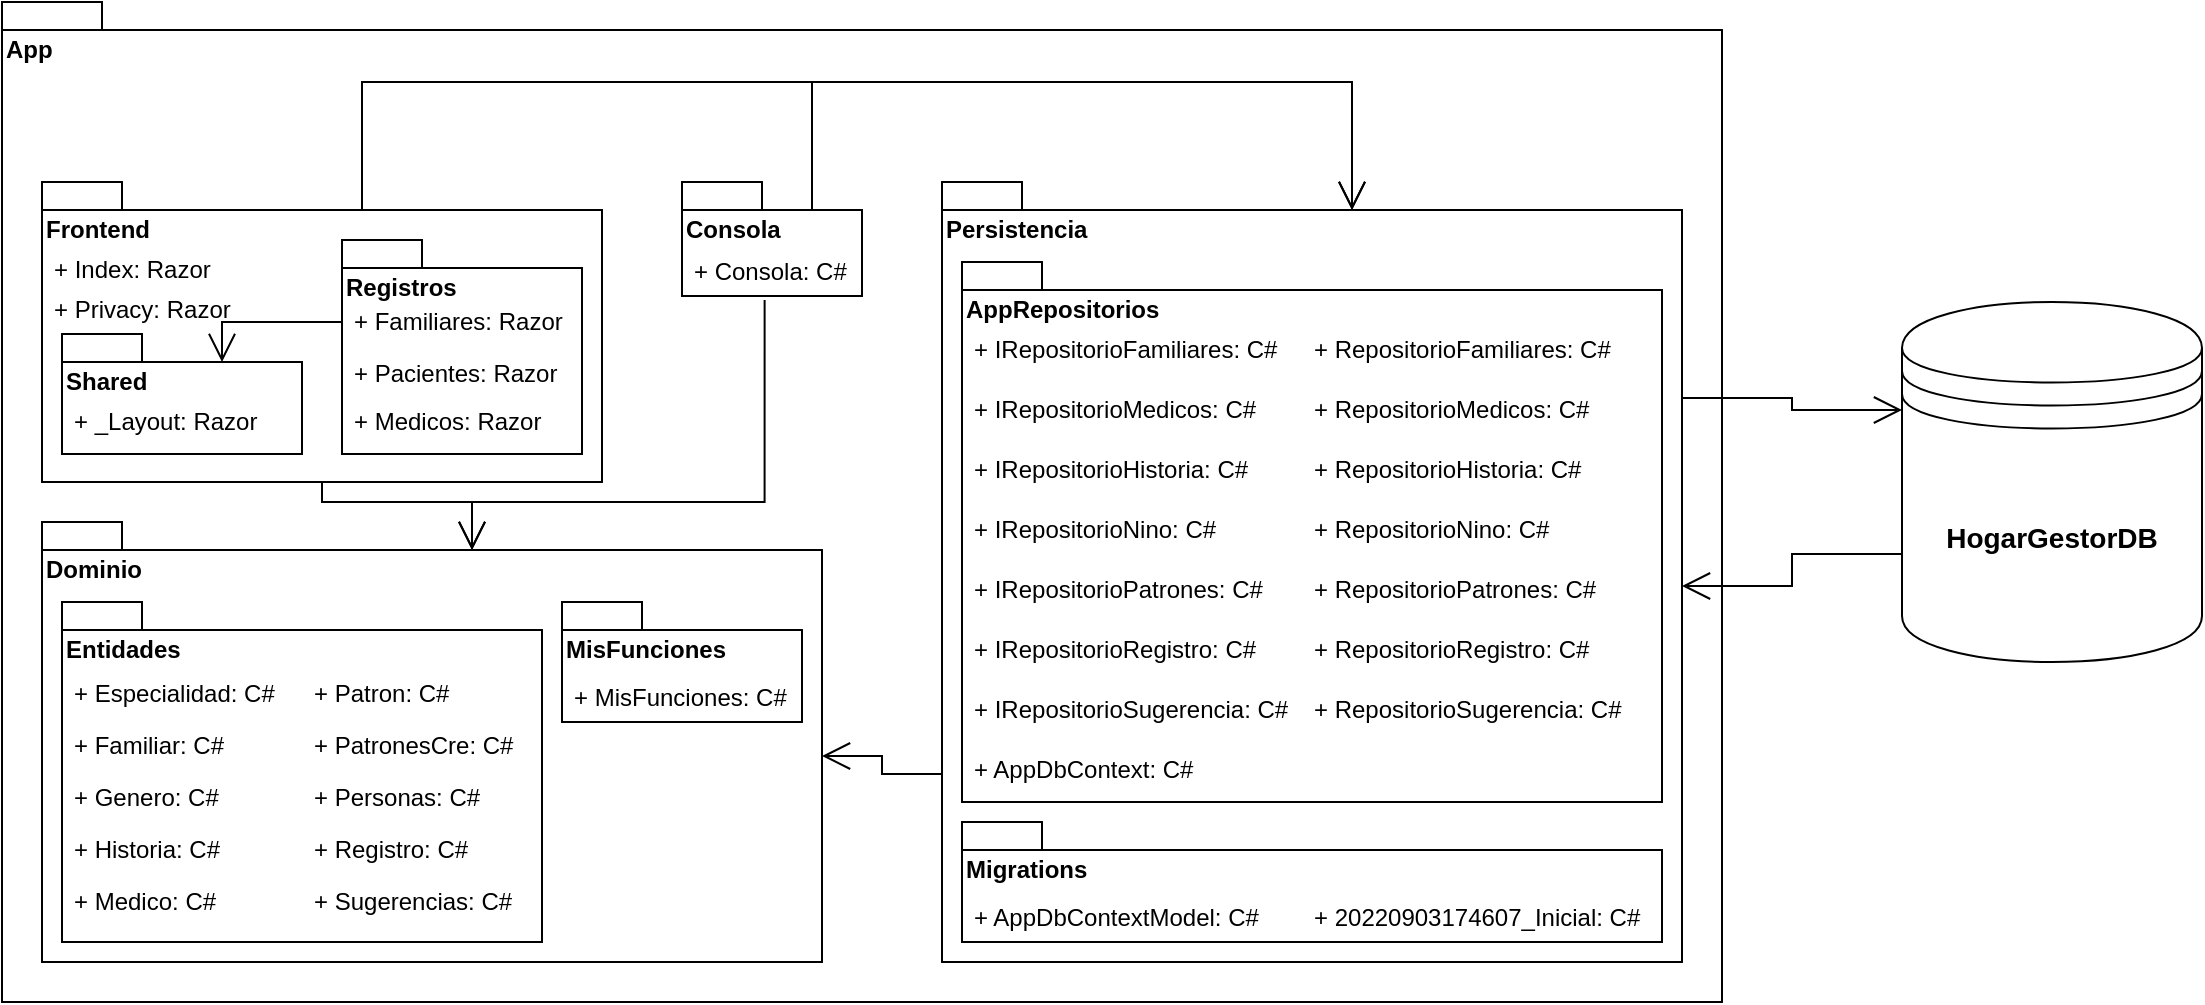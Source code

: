 <mxfile version="20.2.8" type="device"><diagram name="Page-1" id="b5b7bab2-c9e2-2cf4-8b2a-24fd1a2a6d21"><mxGraphModel dx="868" dy="1403" grid="1" gridSize="10" guides="1" tooltips="1" connect="1" arrows="1" fold="1" page="1" pageScale="1" pageWidth="1400" pageHeight="850" background="none" math="0" shadow="0"><root><mxCell id="0"/><mxCell id="1" parent="0"/><mxCell id="ND1GNQsgHnfWIWmhhfNs-6" value="App" style="shape=folder;fontStyle=1;spacingTop=10;tabWidth=40;tabHeight=14;tabPosition=left;html=1;verticalAlign=top;align=left;horizontal=1;fontSize=12;labelPosition=center;verticalLabelPosition=middle;" parent="1" vertex="1"><mxGeometry x="40" y="-800" width="860" height="500" as="geometry"/></mxCell><mxCell id="ND1GNQsgHnfWIWmhhfNs-27" value="" style="group" parent="1" vertex="1" connectable="0"><mxGeometry x="380" y="-710" width="90" height="57" as="geometry"/></mxCell><mxCell id="ND1GNQsgHnfWIWmhhfNs-46" value="" style="group" parent="ND1GNQsgHnfWIWmhhfNs-27" vertex="1" connectable="0"><mxGeometry width="90" height="57" as="geometry"/></mxCell><mxCell id="ND1GNQsgHnfWIWmhhfNs-5" value="Consola" style="shape=folder;fontStyle=1;spacingTop=10;tabWidth=40;tabHeight=14;tabPosition=left;html=1;verticalAlign=top;align=left;" parent="ND1GNQsgHnfWIWmhhfNs-46" vertex="1"><mxGeometry width="90" height="57" as="geometry"/></mxCell><mxCell id="ND1GNQsgHnfWIWmhhfNs-26" value="+ Consola: C#" style="text;strokeColor=none;fillColor=none;align=left;verticalAlign=top;spacingLeft=4;spacingRight=4;overflow=hidden;rotatable=0;points=[[0,0.5],[1,0.5]];portConstraint=eastwest;fontSize=12;" parent="ND1GNQsgHnfWIWmhhfNs-46" vertex="1"><mxGeometry y="31" width="90" height="26" as="geometry"/></mxCell><mxCell id="ND1GNQsgHnfWIWmhhfNs-44" value="" style="group" parent="1" vertex="1" connectable="0"><mxGeometry x="60" y="-540" width="390" height="220" as="geometry"/></mxCell><mxCell id="ND1GNQsgHnfWIWmhhfNs-3" value="Dominio" style="shape=folder;fontStyle=1;spacingTop=10;tabWidth=40;tabHeight=14;tabPosition=left;html=1;verticalAlign=top;align=left;" parent="ND1GNQsgHnfWIWmhhfNs-44" vertex="1"><mxGeometry width="390" height="220" as="geometry"/></mxCell><mxCell id="ND1GNQsgHnfWIWmhhfNs-40" value="" style="group" parent="ND1GNQsgHnfWIWmhhfNs-44" vertex="1" connectable="0"><mxGeometry x="10" y="40" width="240" height="170" as="geometry"/></mxCell><mxCell id="ND1GNQsgHnfWIWmhhfNs-28" value="Entidades" style="shape=folder;fontStyle=1;spacingTop=10;tabWidth=40;tabHeight=14;tabPosition=left;html=1;fontSize=12;verticalAlign=top;align=left;" parent="ND1GNQsgHnfWIWmhhfNs-40" vertex="1"><mxGeometry width="240" height="170" as="geometry"/></mxCell><mxCell id="ND1GNQsgHnfWIWmhhfNs-29" value="+ Especialidad: C#" style="text;strokeColor=none;fillColor=none;align=left;verticalAlign=top;spacingLeft=4;spacingRight=4;overflow=hidden;rotatable=0;points=[[0,0.5],[1,0.5]];portConstraint=eastwest;fontSize=12;" parent="ND1GNQsgHnfWIWmhhfNs-40" vertex="1"><mxGeometry y="32" width="120" height="26" as="geometry"/></mxCell><mxCell id="ND1GNQsgHnfWIWmhhfNs-31" value="+ Familiar: C#" style="text;strokeColor=none;fillColor=none;align=left;verticalAlign=top;spacingLeft=4;spacingRight=4;overflow=hidden;rotatable=0;points=[[0,0.5],[1,0.5]];portConstraint=eastwest;fontSize=12;" parent="ND1GNQsgHnfWIWmhhfNs-40" vertex="1"><mxGeometry y="58" width="120" height="26" as="geometry"/></mxCell><mxCell id="ND1GNQsgHnfWIWmhhfNs-32" value="+ Genero: C#" style="text;strokeColor=none;fillColor=none;align=left;verticalAlign=top;spacingLeft=4;spacingRight=4;overflow=hidden;rotatable=0;points=[[0,0.5],[1,0.5]];portConstraint=eastwest;fontSize=12;" parent="ND1GNQsgHnfWIWmhhfNs-40" vertex="1"><mxGeometry y="84" width="120" height="26" as="geometry"/></mxCell><mxCell id="ND1GNQsgHnfWIWmhhfNs-33" value="+ Historia: C#" style="text;strokeColor=none;fillColor=none;align=left;verticalAlign=top;spacingLeft=4;spacingRight=4;overflow=hidden;rotatable=0;points=[[0,0.5],[1,0.5]];portConstraint=eastwest;fontSize=12;" parent="ND1GNQsgHnfWIWmhhfNs-40" vertex="1"><mxGeometry y="110" width="120" height="26" as="geometry"/></mxCell><mxCell id="ND1GNQsgHnfWIWmhhfNs-34" value="+ Medico: C#" style="text;strokeColor=none;fillColor=none;align=left;verticalAlign=top;spacingLeft=4;spacingRight=4;overflow=hidden;rotatable=0;points=[[0,0.5],[1,0.5]];portConstraint=eastwest;fontSize=12;" parent="ND1GNQsgHnfWIWmhhfNs-40" vertex="1"><mxGeometry y="136" width="120" height="26" as="geometry"/></mxCell><mxCell id="ND1GNQsgHnfWIWmhhfNs-35" value="+ Patron: C#" style="text;strokeColor=none;fillColor=none;align=left;verticalAlign=top;spacingLeft=4;spacingRight=4;overflow=hidden;rotatable=0;points=[[0,0.5],[1,0.5]];portConstraint=eastwest;fontSize=12;" parent="ND1GNQsgHnfWIWmhhfNs-40" vertex="1"><mxGeometry x="120" y="32" width="120" height="26" as="geometry"/></mxCell><mxCell id="ND1GNQsgHnfWIWmhhfNs-36" value="+ PatronesCre: C#" style="text;strokeColor=none;fillColor=none;align=left;verticalAlign=top;spacingLeft=4;spacingRight=4;overflow=hidden;rotatable=0;points=[[0,0.5],[1,0.5]];portConstraint=eastwest;fontSize=12;" parent="ND1GNQsgHnfWIWmhhfNs-40" vertex="1"><mxGeometry x="120" y="58" width="120" height="26" as="geometry"/></mxCell><mxCell id="ND1GNQsgHnfWIWmhhfNs-37" value="+ Personas: C#" style="text;strokeColor=none;fillColor=none;align=left;verticalAlign=top;spacingLeft=4;spacingRight=4;overflow=hidden;rotatable=0;points=[[0,0.5],[1,0.5]];portConstraint=eastwest;fontSize=12;" parent="ND1GNQsgHnfWIWmhhfNs-40" vertex="1"><mxGeometry x="120" y="84" width="120" height="26" as="geometry"/></mxCell><mxCell id="ND1GNQsgHnfWIWmhhfNs-38" value="+ Registro: C#" style="text;strokeColor=none;fillColor=none;align=left;verticalAlign=top;spacingLeft=4;spacingRight=4;overflow=hidden;rotatable=0;points=[[0,0.5],[1,0.5]];portConstraint=eastwest;fontSize=12;" parent="ND1GNQsgHnfWIWmhhfNs-40" vertex="1"><mxGeometry x="120" y="110" width="120" height="26" as="geometry"/></mxCell><mxCell id="ND1GNQsgHnfWIWmhhfNs-39" value="+ Sugerencias: C#" style="text;strokeColor=none;fillColor=none;align=left;verticalAlign=top;spacingLeft=4;spacingRight=4;overflow=hidden;rotatable=0;points=[[0,0.5],[1,0.5]];portConstraint=eastwest;fontSize=12;" parent="ND1GNQsgHnfWIWmhhfNs-40" vertex="1"><mxGeometry x="120" y="136" width="120" height="26" as="geometry"/></mxCell><mxCell id="ND1GNQsgHnfWIWmhhfNs-43" value="" style="group" parent="ND1GNQsgHnfWIWmhhfNs-44" vertex="1" connectable="0"><mxGeometry x="260" y="40" width="120" height="60" as="geometry"/></mxCell><mxCell id="ND1GNQsgHnfWIWmhhfNs-41" value="MisFunciones" style="shape=folder;fontStyle=1;spacingTop=10;tabWidth=40;tabHeight=14;tabPosition=left;html=1;fontSize=12;verticalAlign=top;align=left;" parent="ND1GNQsgHnfWIWmhhfNs-43" vertex="1"><mxGeometry width="120" height="60" as="geometry"/></mxCell><mxCell id="ND1GNQsgHnfWIWmhhfNs-42" value="+ MisFunciones: C#" style="text;strokeColor=none;fillColor=none;align=left;verticalAlign=top;spacingLeft=4;spacingRight=4;overflow=hidden;rotatable=0;points=[[0,0.5],[1,0.5]];portConstraint=eastwest;fontSize=12;" parent="ND1GNQsgHnfWIWmhhfNs-43" vertex="1"><mxGeometry y="34" width="120" height="26" as="geometry"/></mxCell><mxCell id="ND1GNQsgHnfWIWmhhfNs-45" value="" style="group" parent="1" vertex="1" connectable="0"><mxGeometry x="60" y="-710" width="280" height="150" as="geometry"/></mxCell><mxCell id="ND1GNQsgHnfWIWmhhfNs-2" value="Frontend" style="shape=folder;fontStyle=1;spacingTop=10;tabWidth=40;tabHeight=14;tabPosition=left;html=1;verticalAlign=top;align=left;horizontal=1;fontSize=12;labelPosition=center;verticalLabelPosition=middle;" parent="ND1GNQsgHnfWIWmhhfNs-45" vertex="1"><mxGeometry width="280" height="150" as="geometry"/></mxCell><mxCell id="ND1GNQsgHnfWIWmhhfNs-18" value="" style="group" parent="ND1GNQsgHnfWIWmhhfNs-45" vertex="1" connectable="0"><mxGeometry x="150" y="29" width="120" height="107" as="geometry"/></mxCell><mxCell id="ND1GNQsgHnfWIWmhhfNs-7" value="Registros" style="shape=folder;fontStyle=1;spacingTop=10;tabWidth=40;tabHeight=14;tabPosition=left;html=1;fontSize=12;verticalAlign=top;align=left;" parent="ND1GNQsgHnfWIWmhhfNs-18" vertex="1"><mxGeometry width="120" height="107" as="geometry"/></mxCell><mxCell id="ND1GNQsgHnfWIWmhhfNs-15" value="+ Familiares: Razor" style="text;strokeColor=none;fillColor=none;align=left;verticalAlign=top;spacingLeft=4;spacingRight=4;overflow=hidden;rotatable=0;points=[[0,0.5],[1,0.5]];portConstraint=eastwest;fontSize=12;" parent="ND1GNQsgHnfWIWmhhfNs-18" vertex="1"><mxGeometry y="27" width="120" height="26" as="geometry"/></mxCell><mxCell id="ND1GNQsgHnfWIWmhhfNs-16" value="+ Pacientes: Razor" style="text;strokeColor=none;fillColor=none;align=left;verticalAlign=top;spacingLeft=4;spacingRight=4;overflow=hidden;rotatable=0;points=[[0,0.5],[1,0.5]];portConstraint=eastwest;fontSize=12;" parent="ND1GNQsgHnfWIWmhhfNs-18" vertex="1"><mxGeometry y="53" width="120" height="26" as="geometry"/></mxCell><mxCell id="ND1GNQsgHnfWIWmhhfNs-17" value="+ Medicos: Razor" style="text;strokeColor=none;fillColor=none;align=left;verticalAlign=top;spacingLeft=4;spacingRight=4;overflow=hidden;rotatable=0;points=[[0,0.5],[1,0.5]];portConstraint=eastwest;fontSize=12;" parent="ND1GNQsgHnfWIWmhhfNs-18" vertex="1"><mxGeometry y="77" width="120" height="26" as="geometry"/></mxCell><mxCell id="ND1GNQsgHnfWIWmhhfNs-19" value="+ Index: Razor" style="text;strokeColor=none;fillColor=none;align=left;verticalAlign=top;spacingLeft=4;spacingRight=4;overflow=hidden;rotatable=0;points=[[0,0.5],[1,0.5]];portConstraint=eastwest;fontSize=12;" parent="ND1GNQsgHnfWIWmhhfNs-45" vertex="1"><mxGeometry y="30" width="100" height="26" as="geometry"/></mxCell><mxCell id="ND1GNQsgHnfWIWmhhfNs-20" value="+ Privacy: Razor" style="text;strokeColor=none;fillColor=none;align=left;verticalAlign=top;spacingLeft=4;spacingRight=4;overflow=hidden;rotatable=0;points=[[0,0.5],[1,0.5]];portConstraint=eastwest;fontSize=12;" parent="ND1GNQsgHnfWIWmhhfNs-45" vertex="1"><mxGeometry y="50" width="100" height="26" as="geometry"/></mxCell><mxCell id="ND1GNQsgHnfWIWmhhfNs-21" value="" style="group" parent="ND1GNQsgHnfWIWmhhfNs-45" vertex="1" connectable="0"><mxGeometry x="10" y="76" width="120" height="60" as="geometry"/></mxCell><mxCell id="ND1GNQsgHnfWIWmhhfNs-22" value="Shared" style="shape=folder;fontStyle=1;spacingTop=10;tabWidth=40;tabHeight=14;tabPosition=left;html=1;fontSize=12;verticalAlign=top;align=left;" parent="ND1GNQsgHnfWIWmhhfNs-21" vertex="1"><mxGeometry width="120" height="60" as="geometry"/></mxCell><mxCell id="ND1GNQsgHnfWIWmhhfNs-23" value="+ _Layout: Razor" style="text;strokeColor=none;fillColor=none;align=left;verticalAlign=top;spacingLeft=4;spacingRight=4;overflow=hidden;rotatable=0;points=[[0,0.5],[1,0.5]];portConstraint=eastwest;fontSize=12;" parent="ND1GNQsgHnfWIWmhhfNs-21" vertex="1"><mxGeometry y="30" width="120" height="20" as="geometry"/></mxCell><mxCell id="wvK4PG3WQdHuiy_a9o_E-1" value="" style="endArrow=open;endFill=1;endSize=12;html=1;rounded=0;exitX=0;exitY=0.5;exitDx=0;exitDy=0;entryX=0;entryY=0;entryDx=80;entryDy=14;entryPerimeter=0;edgeStyle=orthogonalEdgeStyle;" edge="1" parent="ND1GNQsgHnfWIWmhhfNs-45" source="ND1GNQsgHnfWIWmhhfNs-15" target="ND1GNQsgHnfWIWmhhfNs-22"><mxGeometry width="160" relative="1" as="geometry"><mxPoint x="300" y="150" as="sourcePoint"/><mxPoint x="460" y="150" as="targetPoint"/><Array as="points"><mxPoint x="150" y="70"/><mxPoint x="90" y="70"/></Array></mxGeometry></mxCell><mxCell id="ND1GNQsgHnfWIWmhhfNs-66" value="" style="group" parent="1" vertex="1" connectable="0"><mxGeometry x="510" y="-710" width="370" height="390" as="geometry"/></mxCell><mxCell id="ND1GNQsgHnfWIWmhhfNs-4" value="Persistencia" style="shape=folder;fontStyle=1;spacingTop=10;tabWidth=40;tabHeight=14;tabPosition=left;html=1;verticalAlign=top;align=left;" parent="ND1GNQsgHnfWIWmhhfNs-66" vertex="1"><mxGeometry width="370" height="390" as="geometry"/></mxCell><mxCell id="ND1GNQsgHnfWIWmhhfNs-47" value="AppRepositorios" style="shape=folder;fontStyle=1;spacingTop=10;tabWidth=40;tabHeight=14;tabPosition=left;html=1;fontSize=12;verticalAlign=top;align=left;" parent="ND1GNQsgHnfWIWmhhfNs-66" vertex="1"><mxGeometry x="10" y="40" width="350" height="270" as="geometry"/></mxCell><mxCell id="ND1GNQsgHnfWIWmhhfNs-48" value="+ IRepositorioFamiliares: C#" style="text;strokeColor=none;fillColor=none;align=left;verticalAlign=top;spacingLeft=4;spacingRight=4;overflow=hidden;rotatable=0;points=[[0,0.5],[1,0.5]];portConstraint=eastwest;fontSize=12;" parent="ND1GNQsgHnfWIWmhhfNs-66" vertex="1"><mxGeometry x="10" y="70" width="170" height="30" as="geometry"/></mxCell><mxCell id="ND1GNQsgHnfWIWmhhfNs-49" value="+ IRepositorioMedicos: C#" style="text;strokeColor=none;fillColor=none;align=left;verticalAlign=top;spacingLeft=4;spacingRight=4;overflow=hidden;rotatable=0;points=[[0,0.5],[1,0.5]];portConstraint=eastwest;fontSize=12;" parent="ND1GNQsgHnfWIWmhhfNs-66" vertex="1"><mxGeometry x="10" y="100" width="170" height="30" as="geometry"/></mxCell><mxCell id="ND1GNQsgHnfWIWmhhfNs-50" value="+ IRepositorioHistoria: C#" style="text;strokeColor=none;fillColor=none;align=left;verticalAlign=top;spacingLeft=4;spacingRight=4;overflow=hidden;rotatable=0;points=[[0,0.5],[1,0.5]];portConstraint=eastwest;fontSize=12;" parent="ND1GNQsgHnfWIWmhhfNs-66" vertex="1"><mxGeometry x="10" y="130" width="170" height="30" as="geometry"/></mxCell><mxCell id="ND1GNQsgHnfWIWmhhfNs-51" value="+ IRepositorioNino: C#" style="text;strokeColor=none;fillColor=none;align=left;verticalAlign=top;spacingLeft=4;spacingRight=4;overflow=hidden;rotatable=0;points=[[0,0.5],[1,0.5]];portConstraint=eastwest;fontSize=12;" parent="ND1GNQsgHnfWIWmhhfNs-66" vertex="1"><mxGeometry x="10" y="160" width="170" height="30" as="geometry"/></mxCell><mxCell id="ND1GNQsgHnfWIWmhhfNs-52" value="+ IRepositorioPatrones: C#" style="text;strokeColor=none;fillColor=none;align=left;verticalAlign=top;spacingLeft=4;spacingRight=4;overflow=hidden;rotatable=0;points=[[0,0.5],[1,0.5]];portConstraint=eastwest;fontSize=12;" parent="ND1GNQsgHnfWIWmhhfNs-66" vertex="1"><mxGeometry x="10" y="190" width="170" height="30" as="geometry"/></mxCell><mxCell id="ND1GNQsgHnfWIWmhhfNs-53" value="+ IRepositorioRegistro: C#" style="text;strokeColor=none;fillColor=none;align=left;verticalAlign=top;spacingLeft=4;spacingRight=4;overflow=hidden;rotatable=0;points=[[0,0.5],[1,0.5]];portConstraint=eastwest;fontSize=12;" parent="ND1GNQsgHnfWIWmhhfNs-66" vertex="1"><mxGeometry x="10" y="220" width="170" height="30" as="geometry"/></mxCell><mxCell id="ND1GNQsgHnfWIWmhhfNs-54" value="+ IRepositorioSugerencia: C#" style="text;strokeColor=none;fillColor=none;align=left;verticalAlign=top;spacingLeft=4;spacingRight=4;overflow=hidden;rotatable=0;points=[[0,0.5],[1,0.5]];portConstraint=eastwest;fontSize=12;" parent="ND1GNQsgHnfWIWmhhfNs-66" vertex="1"><mxGeometry x="10" y="250" width="170" height="30" as="geometry"/></mxCell><mxCell id="ND1GNQsgHnfWIWmhhfNs-55" value="+ RepositorioFamiliares: C#" style="text;strokeColor=none;fillColor=none;align=left;verticalAlign=top;spacingLeft=4;spacingRight=4;overflow=hidden;rotatable=0;points=[[0,0.5],[1,0.5]];portConstraint=eastwest;fontSize=12;" parent="ND1GNQsgHnfWIWmhhfNs-66" vertex="1"><mxGeometry x="180" y="70" width="170" height="30" as="geometry"/></mxCell><mxCell id="ND1GNQsgHnfWIWmhhfNs-56" value="+ RepositorioMedicos: C#" style="text;strokeColor=none;fillColor=none;align=left;verticalAlign=top;spacingLeft=4;spacingRight=4;overflow=hidden;rotatable=0;points=[[0,0.5],[1,0.5]];portConstraint=eastwest;fontSize=12;" parent="ND1GNQsgHnfWIWmhhfNs-66" vertex="1"><mxGeometry x="180" y="100" width="170" height="30" as="geometry"/></mxCell><mxCell id="ND1GNQsgHnfWIWmhhfNs-57" value="+ RepositorioHistoria: C#" style="text;strokeColor=none;fillColor=none;align=left;verticalAlign=top;spacingLeft=4;spacingRight=4;overflow=hidden;rotatable=0;points=[[0,0.5],[1,0.5]];portConstraint=eastwest;fontSize=12;" parent="ND1GNQsgHnfWIWmhhfNs-66" vertex="1"><mxGeometry x="180" y="130" width="170" height="30" as="geometry"/></mxCell><mxCell id="ND1GNQsgHnfWIWmhhfNs-58" value="+ RepositorioNino: C#" style="text;strokeColor=none;fillColor=none;align=left;verticalAlign=top;spacingLeft=4;spacingRight=4;overflow=hidden;rotatable=0;points=[[0,0.5],[1,0.5]];portConstraint=eastwest;fontSize=12;" parent="ND1GNQsgHnfWIWmhhfNs-66" vertex="1"><mxGeometry x="180" y="160" width="170" height="30" as="geometry"/></mxCell><mxCell id="ND1GNQsgHnfWIWmhhfNs-59" value="+ RepositorioPatrones: C#" style="text;strokeColor=none;fillColor=none;align=left;verticalAlign=top;spacingLeft=4;spacingRight=4;overflow=hidden;rotatable=0;points=[[0,0.5],[1,0.5]];portConstraint=eastwest;fontSize=12;" parent="ND1GNQsgHnfWIWmhhfNs-66" vertex="1"><mxGeometry x="180" y="190" width="170" height="30" as="geometry"/></mxCell><mxCell id="ND1GNQsgHnfWIWmhhfNs-60" value="+ RepositorioRegistro: C#" style="text;strokeColor=none;fillColor=none;align=left;verticalAlign=top;spacingLeft=4;spacingRight=4;overflow=hidden;rotatable=0;points=[[0,0.5],[1,0.5]];portConstraint=eastwest;fontSize=12;" parent="ND1GNQsgHnfWIWmhhfNs-66" vertex="1"><mxGeometry x="180" y="220" width="170" height="30" as="geometry"/></mxCell><mxCell id="ND1GNQsgHnfWIWmhhfNs-61" value="+ RepositorioSugerencia: C#" style="text;strokeColor=none;fillColor=none;align=left;verticalAlign=top;spacingLeft=4;spacingRight=4;overflow=hidden;rotatable=0;points=[[0,0.5],[1,0.5]];portConstraint=eastwest;fontSize=12;" parent="ND1GNQsgHnfWIWmhhfNs-66" vertex="1"><mxGeometry x="180" y="250" width="170" height="30" as="geometry"/></mxCell><mxCell id="ND1GNQsgHnfWIWmhhfNs-62" value="+ AppDbContext: C#" style="text;strokeColor=none;fillColor=none;align=left;verticalAlign=top;spacingLeft=4;spacingRight=4;overflow=hidden;rotatable=0;points=[[0,0.5],[1,0.5]];portConstraint=eastwest;fontSize=12;" parent="ND1GNQsgHnfWIWmhhfNs-66" vertex="1"><mxGeometry x="10" y="280" width="130" height="26" as="geometry"/></mxCell><mxCell id="ND1GNQsgHnfWIWmhhfNs-63" value="Migrations" style="shape=folder;fontStyle=1;spacingTop=10;tabWidth=40;tabHeight=14;tabPosition=left;html=1;fontSize=12;verticalAlign=top;align=left;" parent="ND1GNQsgHnfWIWmhhfNs-66" vertex="1"><mxGeometry x="10" y="320" width="350" height="60" as="geometry"/></mxCell><mxCell id="ND1GNQsgHnfWIWmhhfNs-64" value="+ AppDbContextModel: C#" style="text;strokeColor=none;fillColor=none;align=left;verticalAlign=top;spacingLeft=4;spacingRight=4;overflow=hidden;rotatable=0;points=[[0,0.5],[1,0.5]];portConstraint=eastwest;fontSize=12;" parent="ND1GNQsgHnfWIWmhhfNs-66" vertex="1"><mxGeometry x="10" y="354" width="160" height="26" as="geometry"/></mxCell><mxCell id="ND1GNQsgHnfWIWmhhfNs-65" value="+ 20220903174607_Inicial: C#" style="text;strokeColor=none;fillColor=none;align=left;verticalAlign=top;spacingLeft=4;spacingRight=4;overflow=hidden;rotatable=0;points=[[0,0.5],[1,0.5]];portConstraint=eastwest;fontSize=12;" parent="ND1GNQsgHnfWIWmhhfNs-66" vertex="1"><mxGeometry x="180" y="354" width="180" height="26" as="geometry"/></mxCell><mxCell id="ND1GNQsgHnfWIWmhhfNs-67" value="" style="endArrow=open;endFill=1;endSize=12;html=1;rounded=0;fontSize=12;exitX=0;exitY=0;exitDx=0;exitDy=296;exitPerimeter=0;entryX=0;entryY=0;entryDx=390;entryDy=117;entryPerimeter=0;edgeStyle=orthogonalEdgeStyle;" parent="1" source="ND1GNQsgHnfWIWmhhfNs-4" target="ND1GNQsgHnfWIWmhhfNs-3" edge="1"><mxGeometry width="160" relative="1" as="geometry"><mxPoint x="330" y="-250" as="sourcePoint"/><mxPoint x="490" y="-250" as="targetPoint"/></mxGeometry></mxCell><mxCell id="ND1GNQsgHnfWIWmhhfNs-68" value="" style="endArrow=open;endFill=1;endSize=12;html=1;rounded=0;fontSize=12;entryX=0;entryY=0;entryDx=215;entryDy=14;entryPerimeter=0;exitX=0.5;exitY=1;exitDx=0;exitDy=0;exitPerimeter=0;edgeStyle=orthogonalEdgeStyle;" parent="1" source="ND1GNQsgHnfWIWmhhfNs-2" target="ND1GNQsgHnfWIWmhhfNs-3" edge="1"><mxGeometry width="160" relative="1" as="geometry"><mxPoint x="340" y="-610" as="sourcePoint"/><mxPoint x="500" y="-610" as="targetPoint"/></mxGeometry></mxCell><mxCell id="ND1GNQsgHnfWIWmhhfNs-69" value="" style="endArrow=open;endFill=1;endSize=12;html=1;rounded=0;fontSize=12;exitX=0.459;exitY=1.077;exitDx=0;exitDy=0;exitPerimeter=0;entryX=0;entryY=0;entryDx=215;entryDy=14;entryPerimeter=0;edgeStyle=orthogonalEdgeStyle;" parent="1" source="ND1GNQsgHnfWIWmhhfNs-26" target="ND1GNQsgHnfWIWmhhfNs-3" edge="1"><mxGeometry width="160" relative="1" as="geometry"><mxPoint x="380" y="-560" as="sourcePoint"/><mxPoint x="540" y="-560" as="targetPoint"/><Array as="points"><mxPoint x="421" y="-550"/><mxPoint x="275" y="-550"/></Array></mxGeometry></mxCell><mxCell id="ND1GNQsgHnfWIWmhhfNs-70" value="" style="endArrow=open;endFill=1;endSize=12;html=1;rounded=0;fontSize=12;exitX=0;exitY=0;exitDx=160;exitDy=14;exitPerimeter=0;entryX=0;entryY=0;entryDx=205;entryDy=14;entryPerimeter=0;edgeStyle=orthogonalEdgeStyle;" parent="1" source="ND1GNQsgHnfWIWmhhfNs-2" target="ND1GNQsgHnfWIWmhhfNs-4" edge="1"><mxGeometry width="160" relative="1" as="geometry"><mxPoint x="210" y="-760" as="sourcePoint"/><mxPoint x="370" y="-760" as="targetPoint"/><Array as="points"><mxPoint x="220" y="-760"/><mxPoint x="715" y="-760"/></Array></mxGeometry></mxCell><mxCell id="ND1GNQsgHnfWIWmhhfNs-71" value="" style="endArrow=open;endFill=1;endSize=12;html=1;rounded=0;fontSize=12;exitX=0;exitY=0;exitDx=65;exitDy=14;exitPerimeter=0;entryX=0;entryY=0;entryDx=205;entryDy=14;entryPerimeter=0;edgeStyle=orthogonalEdgeStyle;" parent="1" source="ND1GNQsgHnfWIWmhhfNs-5" target="ND1GNQsgHnfWIWmhhfNs-4" edge="1"><mxGeometry width="160" relative="1" as="geometry"><mxPoint x="380" y="-560" as="sourcePoint"/><mxPoint x="540" y="-560" as="targetPoint"/><Array as="points"><mxPoint x="445" y="-760"/><mxPoint x="715" y="-760"/></Array></mxGeometry></mxCell><mxCell id="ND1GNQsgHnfWIWmhhfNs-72" value="&lt;b&gt;&lt;font style=&quot;font-size: 14px;&quot;&gt;HogarGestorDB&lt;/font&gt;&lt;/b&gt;" style="shape=datastore;whiteSpace=wrap;html=1;fontSize=12;" parent="1" vertex="1"><mxGeometry x="990" y="-650" width="150" height="180" as="geometry"/></mxCell><mxCell id="ND1GNQsgHnfWIWmhhfNs-73" value="" style="endArrow=open;endFill=1;endSize=12;html=1;rounded=0;fontSize=12;exitX=0;exitY=0;exitDx=370;exitDy=108;exitPerimeter=0;entryX=0;entryY=0.3;entryDx=0;entryDy=0;edgeStyle=orthogonalEdgeStyle;" parent="1" source="ND1GNQsgHnfWIWmhhfNs-4" target="ND1GNQsgHnfWIWmhhfNs-72" edge="1"><mxGeometry width="160" relative="1" as="geometry"><mxPoint x="940" y="-635.53" as="sourcePoint"/><mxPoint x="1100" y="-635.53" as="targetPoint"/></mxGeometry></mxCell><mxCell id="ND1GNQsgHnfWIWmhhfNs-74" value="" style="endArrow=open;endFill=1;endSize=12;html=1;rounded=0;fontSize=12;entryX=0;entryY=0;entryDx=370;entryDy=202;entryPerimeter=0;exitX=0;exitY=0.7;exitDx=0;exitDy=0;edgeStyle=orthogonalEdgeStyle;" parent="1" source="ND1GNQsgHnfWIWmhhfNs-72" target="ND1GNQsgHnfWIWmhhfNs-4" edge="1"><mxGeometry width="160" relative="1" as="geometry"><mxPoint x="1000" y="-410" as="sourcePoint"/><mxPoint x="1000" y="-546" as="targetPoint"/></mxGeometry></mxCell></root></mxGraphModel></diagram></mxfile>